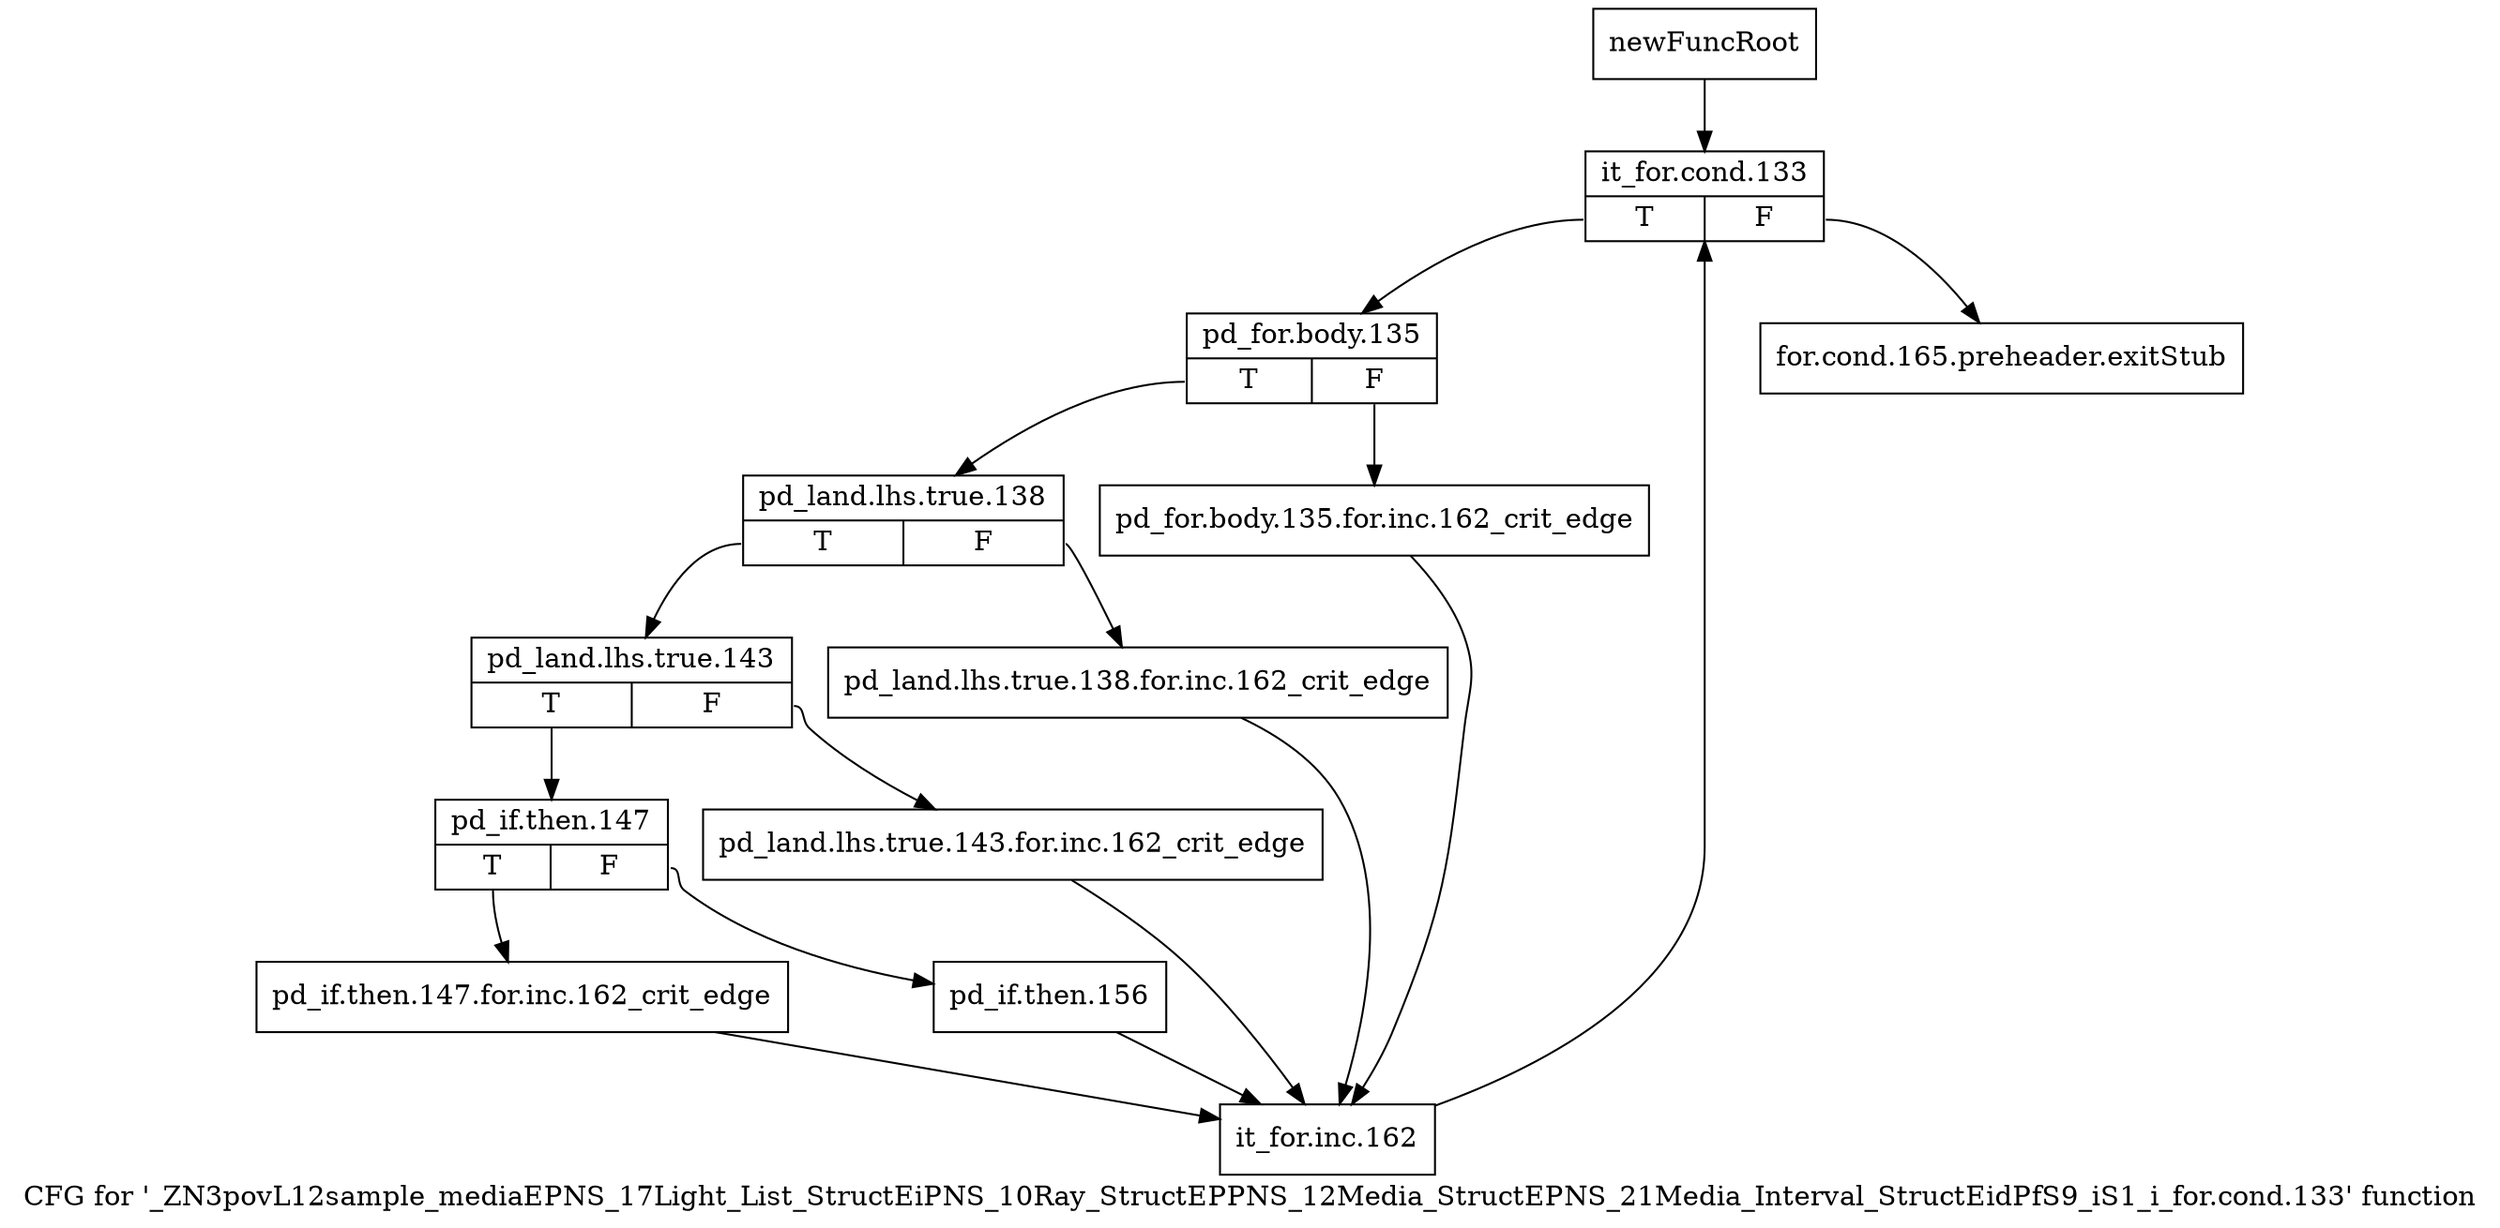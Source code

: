 digraph "CFG for '_ZN3povL12sample_mediaEPNS_17Light_List_StructEiPNS_10Ray_StructEPPNS_12Media_StructEPNS_21Media_Interval_StructEidPfS9_iS1_i_for.cond.133' function" {
	label="CFG for '_ZN3povL12sample_mediaEPNS_17Light_List_StructEiPNS_10Ray_StructEPPNS_12Media_StructEPNS_21Media_Interval_StructEidPfS9_iS1_i_for.cond.133' function";

	Node0x2687e30 [shape=record,label="{newFuncRoot}"];
	Node0x2687e30 -> Node0x2687ed0;
	Node0x2687e80 [shape=record,label="{for.cond.165.preheader.exitStub}"];
	Node0x2687ed0 [shape=record,label="{it_for.cond.133|{<s0>T|<s1>F}}"];
	Node0x2687ed0:s0 -> Node0x2687f20;
	Node0x2687ed0:s1 -> Node0x2687e80;
	Node0x2687f20 [shape=record,label="{pd_for.body.135|{<s0>T|<s1>F}}"];
	Node0x2687f20:s0 -> Node0x2687fc0;
	Node0x2687f20:s1 -> Node0x2687f70;
	Node0x2687f70 [shape=record,label="{pd_for.body.135.for.inc.162_crit_edge}"];
	Node0x2687f70 -> Node0x26881f0;
	Node0x2687fc0 [shape=record,label="{pd_land.lhs.true.138|{<s0>T|<s1>F}}"];
	Node0x2687fc0:s0 -> Node0x2688060;
	Node0x2687fc0:s1 -> Node0x2688010;
	Node0x2688010 [shape=record,label="{pd_land.lhs.true.138.for.inc.162_crit_edge}"];
	Node0x2688010 -> Node0x26881f0;
	Node0x2688060 [shape=record,label="{pd_land.lhs.true.143|{<s0>T|<s1>F}}"];
	Node0x2688060:s0 -> Node0x2688100;
	Node0x2688060:s1 -> Node0x26880b0;
	Node0x26880b0 [shape=record,label="{pd_land.lhs.true.143.for.inc.162_crit_edge}"];
	Node0x26880b0 -> Node0x26881f0;
	Node0x2688100 [shape=record,label="{pd_if.then.147|{<s0>T|<s1>F}}"];
	Node0x2688100:s0 -> Node0x26881a0;
	Node0x2688100:s1 -> Node0x2688150;
	Node0x2688150 [shape=record,label="{pd_if.then.156}"];
	Node0x2688150 -> Node0x26881f0;
	Node0x26881a0 [shape=record,label="{pd_if.then.147.for.inc.162_crit_edge}"];
	Node0x26881a0 -> Node0x26881f0;
	Node0x26881f0 [shape=record,label="{it_for.inc.162}"];
	Node0x26881f0 -> Node0x2687ed0;
}
